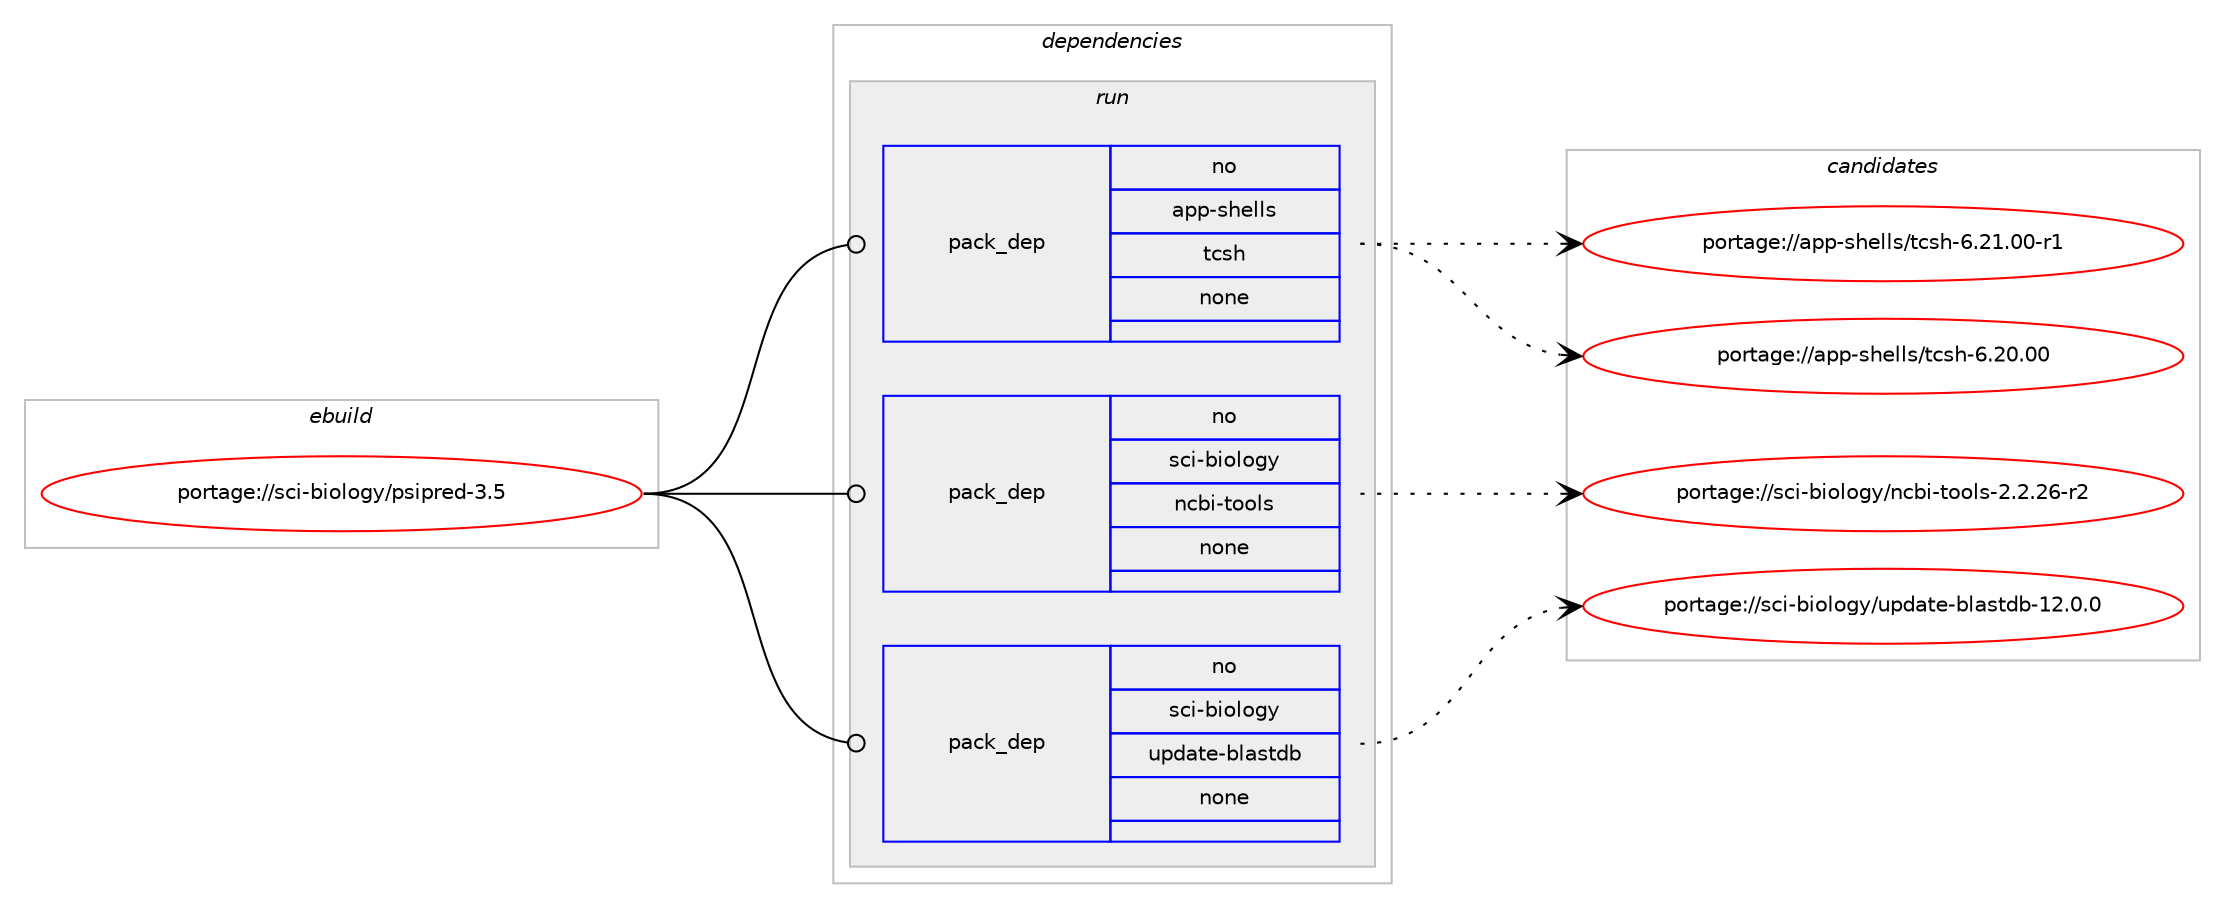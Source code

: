 digraph prolog {

# *************
# Graph options
# *************

newrank=true;
concentrate=true;
compound=true;
graph [rankdir=LR,fontname=Helvetica,fontsize=10,ranksep=1.5];#, ranksep=2.5, nodesep=0.2];
edge  [arrowhead=vee];
node  [fontname=Helvetica,fontsize=10];

# **********
# The ebuild
# **********

subgraph cluster_leftcol {
color=gray;
rank=same;
label=<<i>ebuild</i>>;
id [label="portage://sci-biology/psipred-3.5", color=red, width=4, href="../sci-biology/psipred-3.5.svg"];
}

# ****************
# The dependencies
# ****************

subgraph cluster_midcol {
color=gray;
label=<<i>dependencies</i>>;
subgraph cluster_compile {
fillcolor="#eeeeee";
style=filled;
label=<<i>compile</i>>;
}
subgraph cluster_compileandrun {
fillcolor="#eeeeee";
style=filled;
label=<<i>compile and run</i>>;
}
subgraph cluster_run {
fillcolor="#eeeeee";
style=filled;
label=<<i>run</i>>;
subgraph pack78314 {
dependency100309 [label=<<TABLE BORDER="0" CELLBORDER="1" CELLSPACING="0" CELLPADDING="4" WIDTH="220"><TR><TD ROWSPAN="6" CELLPADDING="30">pack_dep</TD></TR><TR><TD WIDTH="110">no</TD></TR><TR><TD>app-shells</TD></TR><TR><TD>tcsh</TD></TR><TR><TD>none</TD></TR><TR><TD></TD></TR></TABLE>>, shape=none, color=blue];
}
id:e -> dependency100309:w [weight=20,style="solid",arrowhead="odot"];
subgraph pack78315 {
dependency100310 [label=<<TABLE BORDER="0" CELLBORDER="1" CELLSPACING="0" CELLPADDING="4" WIDTH="220"><TR><TD ROWSPAN="6" CELLPADDING="30">pack_dep</TD></TR><TR><TD WIDTH="110">no</TD></TR><TR><TD>sci-biology</TD></TR><TR><TD>ncbi-tools</TD></TR><TR><TD>none</TD></TR><TR><TD></TD></TR></TABLE>>, shape=none, color=blue];
}
id:e -> dependency100310:w [weight=20,style="solid",arrowhead="odot"];
subgraph pack78316 {
dependency100311 [label=<<TABLE BORDER="0" CELLBORDER="1" CELLSPACING="0" CELLPADDING="4" WIDTH="220"><TR><TD ROWSPAN="6" CELLPADDING="30">pack_dep</TD></TR><TR><TD WIDTH="110">no</TD></TR><TR><TD>sci-biology</TD></TR><TR><TD>update-blastdb</TD></TR><TR><TD>none</TD></TR><TR><TD></TD></TR></TABLE>>, shape=none, color=blue];
}
id:e -> dependency100311:w [weight=20,style="solid",arrowhead="odot"];
}
}

# **************
# The candidates
# **************

subgraph cluster_choices {
rank=same;
color=gray;
label=<<i>candidates</i>>;

subgraph choice78314 {
color=black;
nodesep=1;
choice9711211245115104101108108115471169911510445544650494648484511449 [label="portage://app-shells/tcsh-6.21.00-r1", color=red, width=4,href="../app-shells/tcsh-6.21.00-r1.svg"];
choice971121124511510410110810811547116991151044554465048464848 [label="portage://app-shells/tcsh-6.20.00", color=red, width=4,href="../app-shells/tcsh-6.20.00.svg"];
dependency100309:e -> choice9711211245115104101108108115471169911510445544650494648484511449:w [style=dotted,weight="100"];
dependency100309:e -> choice971121124511510410110810811547116991151044554465048464848:w [style=dotted,weight="100"];
}
subgraph choice78315 {
color=black;
nodesep=1;
choice11599105459810511110811110312147110999810545116111111108115455046504650544511450 [label="portage://sci-biology/ncbi-tools-2.2.26-r2", color=red, width=4,href="../sci-biology/ncbi-tools-2.2.26-r2.svg"];
dependency100310:e -> choice11599105459810511110811110312147110999810545116111111108115455046504650544511450:w [style=dotted,weight="100"];
}
subgraph choice78316 {
color=black;
nodesep=1;
choice11599105459810511110811110312147117112100971161014598108971151161009845495046484648 [label="portage://sci-biology/update-blastdb-12.0.0", color=red, width=4,href="../sci-biology/update-blastdb-12.0.0.svg"];
dependency100311:e -> choice11599105459810511110811110312147117112100971161014598108971151161009845495046484648:w [style=dotted,weight="100"];
}
}

}
